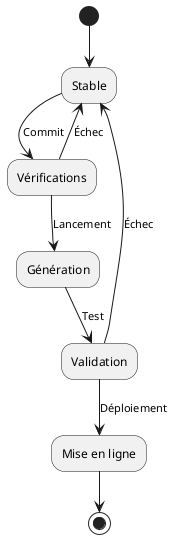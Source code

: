@startuml

(*) --> "Stable"

-->[Commit] "Vérifications"
-->[Échec] "Stable"
"Vérifications" -->[Lancement] "Génération"
-->[Test] "Validation"
-->[Déploiement] "Mise en ligne"
"Validation" --> [Échec] "Stable"


"Mise en ligne" --> (*)

@enduml
